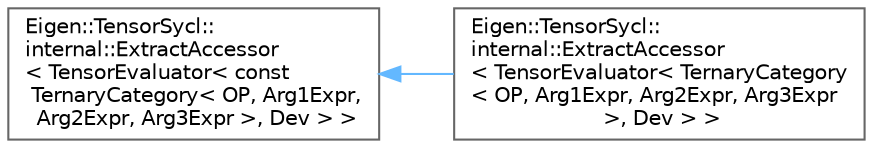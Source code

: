 digraph "类继承关系图"
{
 // LATEX_PDF_SIZE
  bgcolor="transparent";
  edge [fontname=Helvetica,fontsize=10,labelfontname=Helvetica,labelfontsize=10];
  node [fontname=Helvetica,fontsize=10,shape=box,height=0.2,width=0.4];
  rankdir="LR";
  Node0 [id="Node000000",label="Eigen::TensorSycl::\linternal::ExtractAccessor\l\< TensorEvaluator\< const\l TernaryCategory\< OP, Arg1Expr,\l Arg2Expr, Arg3Expr \>, Dev \> \>",height=0.2,width=0.4,color="grey40", fillcolor="white", style="filled",URL="$struct_eigen_1_1_tensor_sycl_1_1internal_1_1_extract_accessor_3_01_tensor_evaluator_3_01const_010235c7f46e01985cfd9706474c83e49e.html",tooltip=" "];
  Node0 -> Node1 [id="edge4799_Node000000_Node000001",dir="back",color="steelblue1",style="solid",tooltip=" "];
  Node1 [id="Node000001",label="Eigen::TensorSycl::\linternal::ExtractAccessor\l\< TensorEvaluator\< TernaryCategory\l\< OP, Arg1Expr, Arg2Expr, Arg3Expr\l \>, Dev \> \>",height=0.2,width=0.4,color="grey40", fillcolor="white", style="filled",URL="$struct_eigen_1_1_tensor_sycl_1_1internal_1_1_extract_accessor_3_01_tensor_evaluator_3_01_ternaryb8a86dc87f8b1e563496a846ab6143f4.html",tooltip="specialisation of the ExtractAccessor struct when the node type is TensorCwiseTernaryOp"];
}
